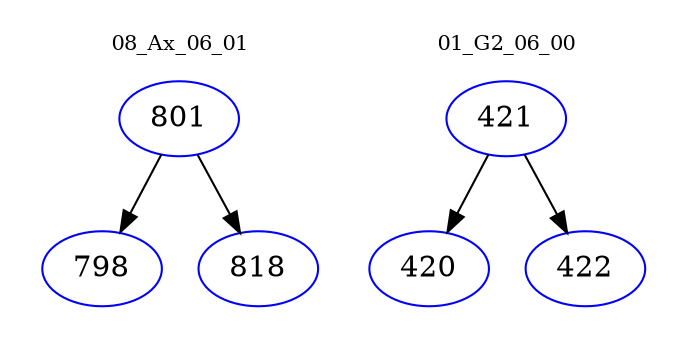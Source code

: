 digraph{
subgraph cluster_0 {
color = white
label = "08_Ax_06_01";
fontsize=10;
T0_801 [label="801", color="blue"]
T0_801 -> T0_798 [color="black"]
T0_798 [label="798", color="blue"]
T0_801 -> T0_818 [color="black"]
T0_818 [label="818", color="blue"]
}
subgraph cluster_1 {
color = white
label = "01_G2_06_00";
fontsize=10;
T1_421 [label="421", color="blue"]
T1_421 -> T1_420 [color="black"]
T1_420 [label="420", color="blue"]
T1_421 -> T1_422 [color="black"]
T1_422 [label="422", color="blue"]
}
}
